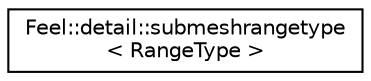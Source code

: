 digraph "Graphical Class Hierarchy"
{
 // LATEX_PDF_SIZE
  edge [fontname="Helvetica",fontsize="10",labelfontname="Helvetica",labelfontsize="10"];
  node [fontname="Helvetica",fontsize="10",shape=record];
  rankdir="LR";
  Node0 [label="Feel::detail::submeshrangetype\l\< RangeType \>",height=0.2,width=0.4,color="black", fillcolor="white", style="filled",URL="$structFeel_1_1detail_1_1submeshrangetype.html",tooltip=" "];
}
